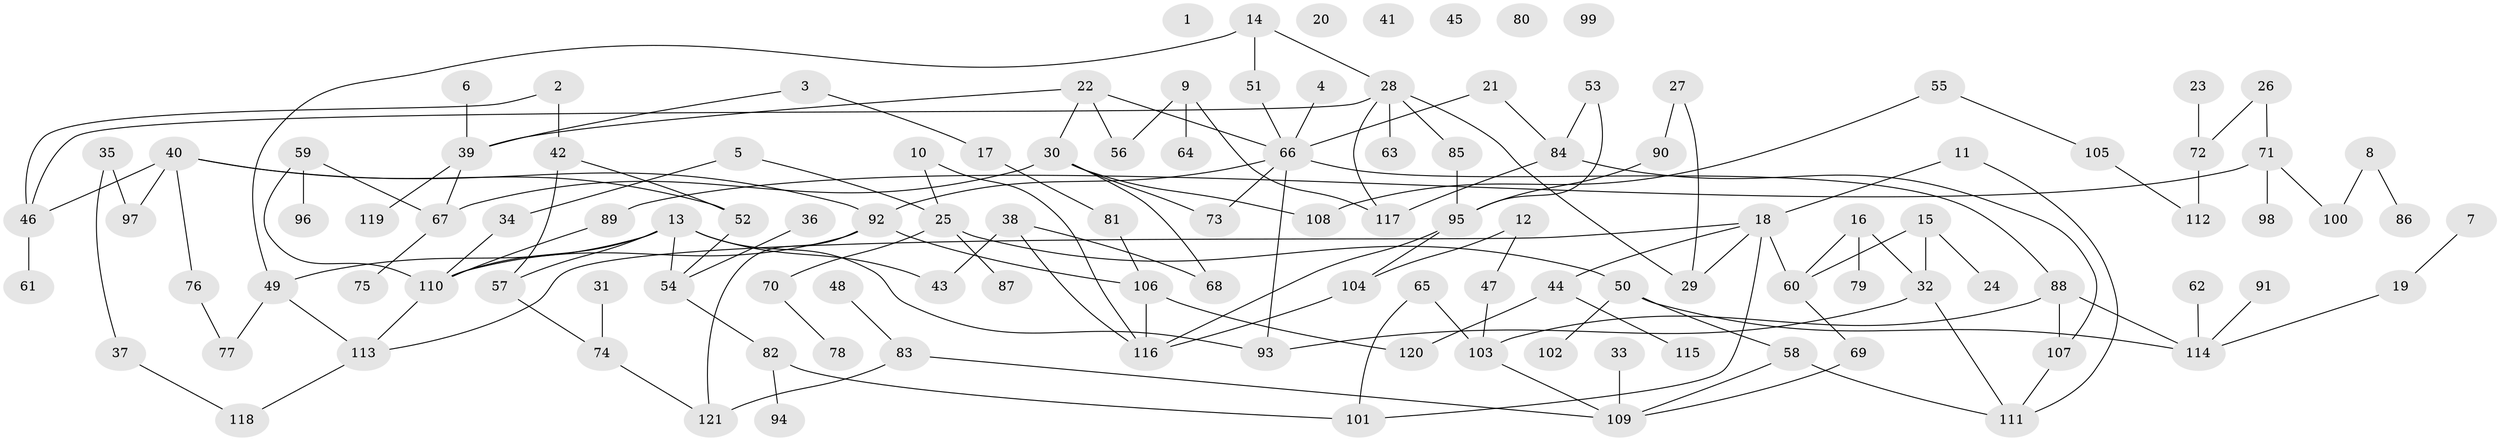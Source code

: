// coarse degree distribution, {7: 0.0967741935483871, 3: 0.12903225806451613, 2: 0.2903225806451613, 10: 0.03225806451612903, 5: 0.16129032258064516, 9: 0.03225806451612903, 1: 0.12903225806451613, 4: 0.06451612903225806, 6: 0.03225806451612903, 11: 0.03225806451612903}
// Generated by graph-tools (version 1.1) at 2025/48/03/04/25 22:48:23]
// undirected, 121 vertices, 153 edges
graph export_dot {
  node [color=gray90,style=filled];
  1;
  2;
  3;
  4;
  5;
  6;
  7;
  8;
  9;
  10;
  11;
  12;
  13;
  14;
  15;
  16;
  17;
  18;
  19;
  20;
  21;
  22;
  23;
  24;
  25;
  26;
  27;
  28;
  29;
  30;
  31;
  32;
  33;
  34;
  35;
  36;
  37;
  38;
  39;
  40;
  41;
  42;
  43;
  44;
  45;
  46;
  47;
  48;
  49;
  50;
  51;
  52;
  53;
  54;
  55;
  56;
  57;
  58;
  59;
  60;
  61;
  62;
  63;
  64;
  65;
  66;
  67;
  68;
  69;
  70;
  71;
  72;
  73;
  74;
  75;
  76;
  77;
  78;
  79;
  80;
  81;
  82;
  83;
  84;
  85;
  86;
  87;
  88;
  89;
  90;
  91;
  92;
  93;
  94;
  95;
  96;
  97;
  98;
  99;
  100;
  101;
  102;
  103;
  104;
  105;
  106;
  107;
  108;
  109;
  110;
  111;
  112;
  113;
  114;
  115;
  116;
  117;
  118;
  119;
  120;
  121;
  2 -- 42;
  2 -- 46;
  3 -- 17;
  3 -- 39;
  4 -- 66;
  5 -- 25;
  5 -- 34;
  6 -- 39;
  7 -- 19;
  8 -- 86;
  8 -- 100;
  9 -- 56;
  9 -- 64;
  9 -- 117;
  10 -- 25;
  10 -- 116;
  11 -- 18;
  11 -- 111;
  12 -- 47;
  12 -- 104;
  13 -- 43;
  13 -- 49;
  13 -- 54;
  13 -- 57;
  13 -- 93;
  13 -- 110;
  14 -- 28;
  14 -- 49;
  14 -- 51;
  15 -- 24;
  15 -- 32;
  15 -- 60;
  16 -- 32;
  16 -- 60;
  16 -- 79;
  17 -- 81;
  18 -- 29;
  18 -- 44;
  18 -- 60;
  18 -- 101;
  18 -- 113;
  19 -- 114;
  21 -- 66;
  21 -- 84;
  22 -- 30;
  22 -- 39;
  22 -- 56;
  22 -- 66;
  23 -- 72;
  25 -- 50;
  25 -- 70;
  25 -- 87;
  26 -- 71;
  26 -- 72;
  27 -- 29;
  27 -- 90;
  28 -- 29;
  28 -- 46;
  28 -- 63;
  28 -- 85;
  28 -- 117;
  30 -- 67;
  30 -- 68;
  30 -- 73;
  30 -- 108;
  31 -- 74;
  32 -- 93;
  32 -- 111;
  33 -- 109;
  34 -- 110;
  35 -- 37;
  35 -- 97;
  36 -- 54;
  37 -- 118;
  38 -- 43;
  38 -- 68;
  38 -- 116;
  39 -- 67;
  39 -- 119;
  40 -- 46;
  40 -- 52;
  40 -- 76;
  40 -- 92;
  40 -- 97;
  42 -- 52;
  42 -- 57;
  44 -- 115;
  44 -- 120;
  46 -- 61;
  47 -- 103;
  48 -- 83;
  49 -- 77;
  49 -- 113;
  50 -- 58;
  50 -- 102;
  50 -- 114;
  51 -- 66;
  52 -- 54;
  53 -- 84;
  53 -- 95;
  54 -- 82;
  55 -- 105;
  55 -- 108;
  57 -- 74;
  58 -- 109;
  58 -- 111;
  59 -- 67;
  59 -- 96;
  59 -- 110;
  60 -- 69;
  62 -- 114;
  65 -- 101;
  65 -- 103;
  66 -- 73;
  66 -- 88;
  66 -- 92;
  66 -- 93;
  67 -- 75;
  69 -- 109;
  70 -- 78;
  71 -- 89;
  71 -- 98;
  71 -- 100;
  72 -- 112;
  74 -- 121;
  76 -- 77;
  81 -- 106;
  82 -- 94;
  82 -- 101;
  83 -- 109;
  83 -- 121;
  84 -- 107;
  84 -- 117;
  85 -- 95;
  88 -- 103;
  88 -- 107;
  88 -- 114;
  89 -- 110;
  90 -- 95;
  91 -- 114;
  92 -- 106;
  92 -- 110;
  92 -- 121;
  95 -- 104;
  95 -- 116;
  103 -- 109;
  104 -- 116;
  105 -- 112;
  106 -- 116;
  106 -- 120;
  107 -- 111;
  110 -- 113;
  113 -- 118;
}
